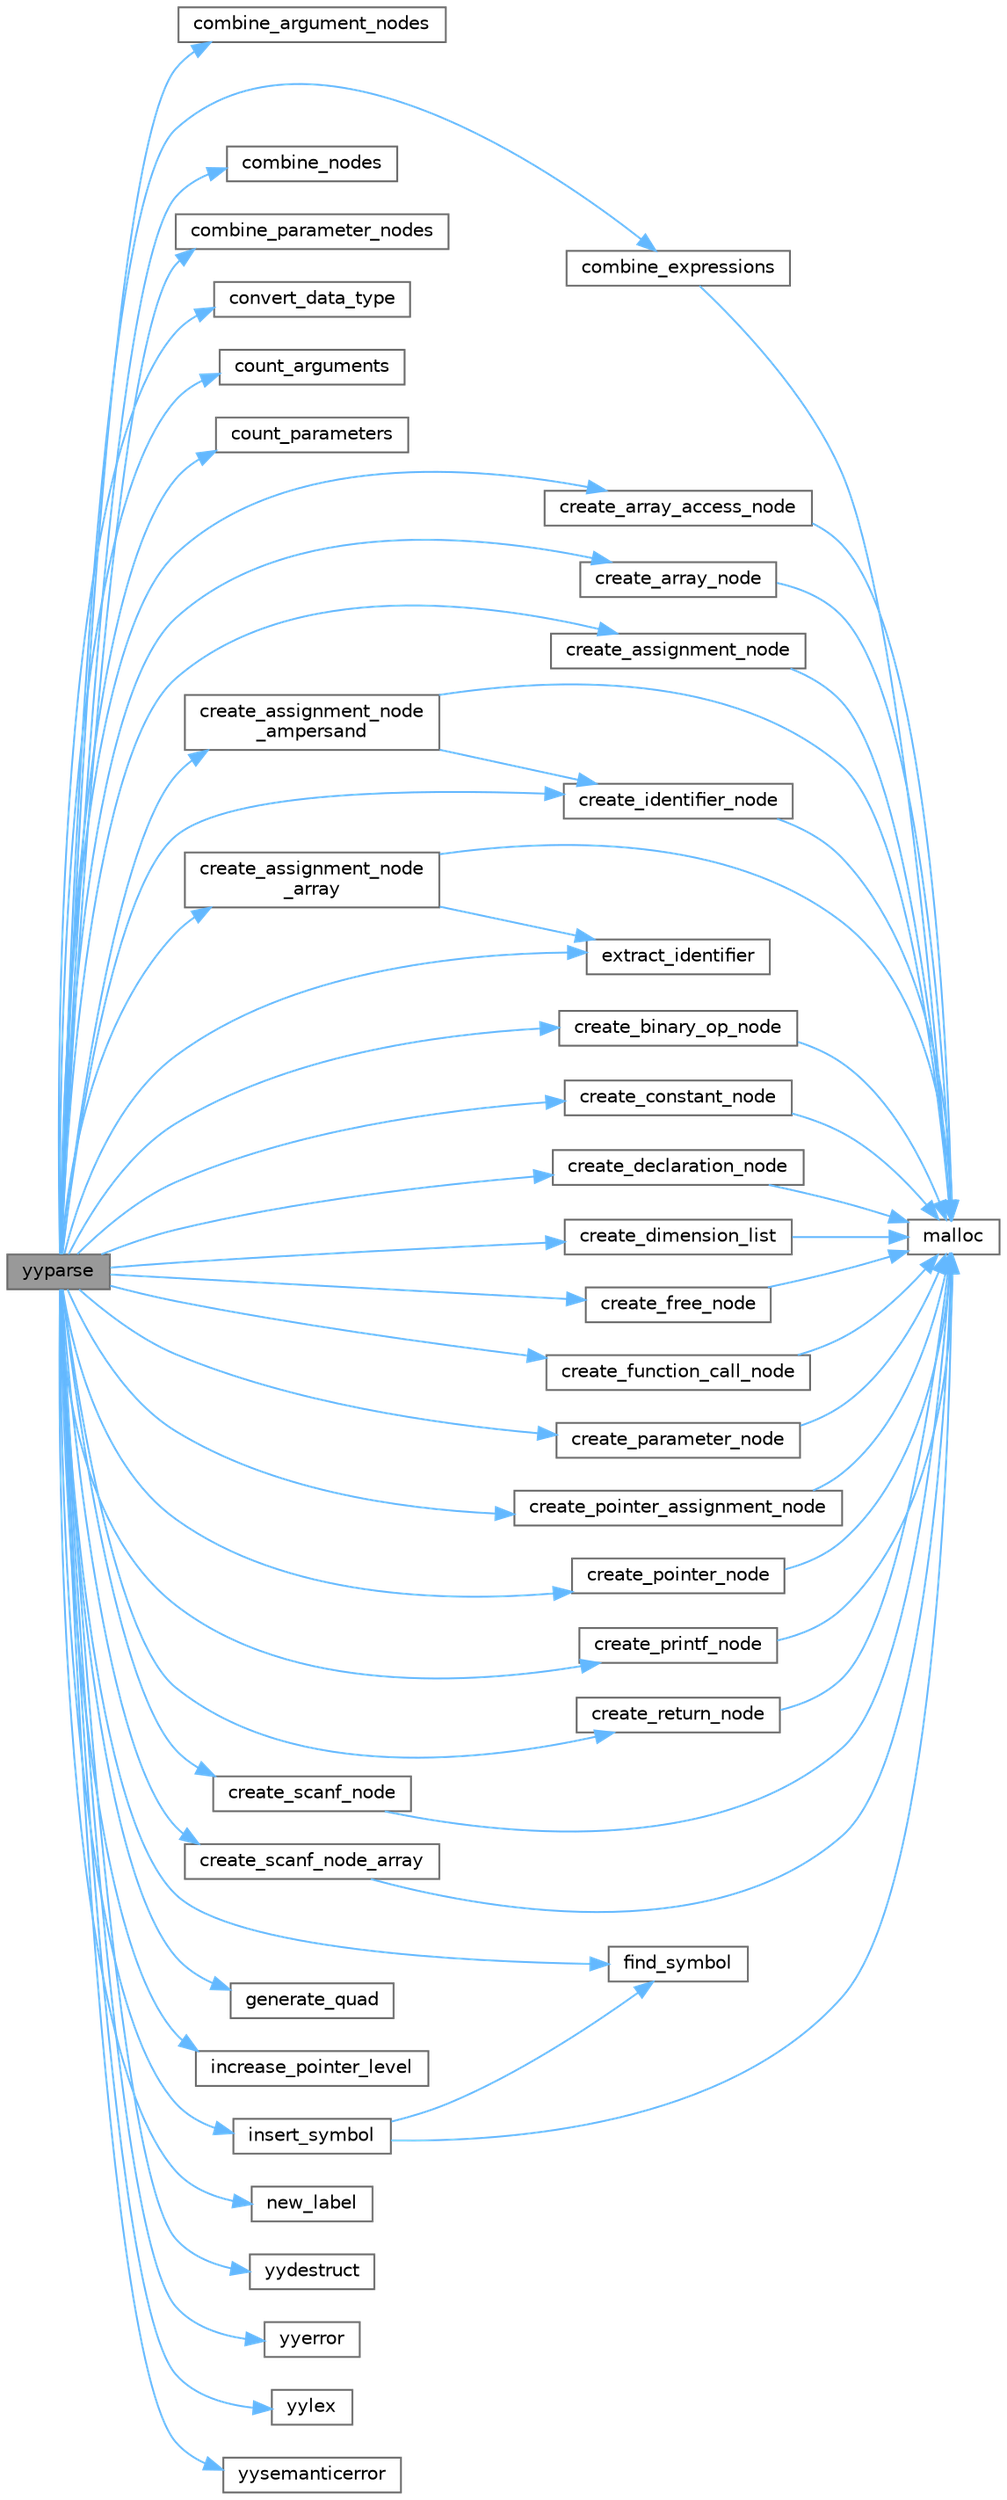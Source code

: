 digraph "yyparse"
{
 // LATEX_PDF_SIZE
  bgcolor="transparent";
  edge [fontname=Helvetica,fontsize=10,labelfontname=Helvetica,labelfontsize=10];
  node [fontname=Helvetica,fontsize=10,shape=box,height=0.2,width=0.4];
  rankdir="LR";
  Node1 [id="Node000001",label="yyparse",height=0.2,width=0.4,color="gray40", fillcolor="grey60", style="filled", fontcolor="black",tooltip=" "];
  Node1 -> Node2 [id="edge1_Node000001_Node000002",color="steelblue1",style="solid",tooltip=" "];
  Node2 [id="Node000002",label="combine_argument_nodes",height=0.2,width=0.4,color="grey40", fillcolor="white", style="filled",URL="$node_8c.html#a4d42aa08956e957e8f3acd774e3eabb2",tooltip=" "];
  Node1 -> Node3 [id="edge2_Node000001_Node000003",color="steelblue1",style="solid",tooltip=" "];
  Node3 [id="Node000003",label="combine_expressions",height=0.2,width=0.4,color="grey40", fillcolor="white", style="filled",URL="$node_8c.html#aa3f28a56eaa8d5da46e2fcc9eb468e76",tooltip=" "];
  Node3 -> Node4 [id="edge3_Node000003_Node000004",color="steelblue1",style="solid",tooltip=" "];
  Node4 [id="Node000004",label="malloc",height=0.2,width=0.4,color="grey40", fillcolor="white", style="filled",URL="$y_8tab_8c.html#a8d12df60024a0ab3de3a276240433890",tooltip=" "];
  Node1 -> Node5 [id="edge4_Node000001_Node000005",color="steelblue1",style="solid",tooltip=" "];
  Node5 [id="Node000005",label="combine_nodes",height=0.2,width=0.4,color="grey40", fillcolor="white", style="filled",URL="$node_8c.html#a599ac691a1f3ac5911d737cd555062af",tooltip=" "];
  Node1 -> Node6 [id="edge5_Node000001_Node000006",color="steelblue1",style="solid",tooltip=" "];
  Node6 [id="Node000006",label="combine_parameter_nodes",height=0.2,width=0.4,color="grey40", fillcolor="white", style="filled",URL="$node_8c.html#a6f1b8025c4a43824dd18471f9bd8b001",tooltip=" "];
  Node1 -> Node7 [id="edge6_Node000001_Node000007",color="steelblue1",style="solid",tooltip=" "];
  Node7 [id="Node000007",label="convert_data_type",height=0.2,width=0.4,color="grey40", fillcolor="white", style="filled",URL="$symbol__table_8c.html#a9aeda4c2823d9137305ce1a69702b680",tooltip=" "];
  Node1 -> Node8 [id="edge7_Node000001_Node000008",color="steelblue1",style="solid",tooltip=" "];
  Node8 [id="Node000008",label="count_arguments",height=0.2,width=0.4,color="grey40", fillcolor="white", style="filled",URL="$symbol__table_8c.html#aea43bcdaa88a4f3a828278cd0a3acb5d",tooltip=" "];
  Node1 -> Node9 [id="edge8_Node000001_Node000009",color="steelblue1",style="solid",tooltip=" "];
  Node9 [id="Node000009",label="count_parameters",height=0.2,width=0.4,color="grey40", fillcolor="white", style="filled",URL="$symbol__table_8c.html#a42cd06f2552569b906899adfd14c69ca",tooltip=" "];
  Node1 -> Node10 [id="edge9_Node000001_Node000010",color="steelblue1",style="solid",tooltip=" "];
  Node10 [id="Node000010",label="create_array_access_node",height=0.2,width=0.4,color="grey40", fillcolor="white", style="filled",URL="$node_8c.html#ab57215fbcb8448ebee01c5585d5d7ce9",tooltip=" "];
  Node10 -> Node4 [id="edge10_Node000010_Node000004",color="steelblue1",style="solid",tooltip=" "];
  Node1 -> Node11 [id="edge11_Node000001_Node000011",color="steelblue1",style="solid",tooltip=" "];
  Node11 [id="Node000011",label="create_array_node",height=0.2,width=0.4,color="grey40", fillcolor="white", style="filled",URL="$node_8c.html#a9987179468f23d6f35634bdb08391ffa",tooltip=" "];
  Node11 -> Node4 [id="edge12_Node000011_Node000004",color="steelblue1",style="solid",tooltip=" "];
  Node1 -> Node12 [id="edge13_Node000001_Node000012",color="steelblue1",style="solid",tooltip=" "];
  Node12 [id="Node000012",label="create_assignment_node",height=0.2,width=0.4,color="grey40", fillcolor="white", style="filled",URL="$node_8c.html#a0450cc59e6298fe89b9d154e26ac4c3b",tooltip=" "];
  Node12 -> Node4 [id="edge14_Node000012_Node000004",color="steelblue1",style="solid",tooltip=" "];
  Node1 -> Node13 [id="edge15_Node000001_Node000013",color="steelblue1",style="solid",tooltip=" "];
  Node13 [id="Node000013",label="create_assignment_node\l_ampersand",height=0.2,width=0.4,color="grey40", fillcolor="white", style="filled",URL="$node_8c.html#a01b1b40eee52593d313b0d489fd637df",tooltip=" "];
  Node13 -> Node14 [id="edge16_Node000013_Node000014",color="steelblue1",style="solid",tooltip=" "];
  Node14 [id="Node000014",label="create_identifier_node",height=0.2,width=0.4,color="grey40", fillcolor="white", style="filled",URL="$node_8c.html#a89ffafae35eda27ae402f98ff3ee7e0d",tooltip=" "];
  Node14 -> Node4 [id="edge17_Node000014_Node000004",color="steelblue1",style="solid",tooltip=" "];
  Node13 -> Node4 [id="edge18_Node000013_Node000004",color="steelblue1",style="solid",tooltip=" "];
  Node1 -> Node15 [id="edge19_Node000001_Node000015",color="steelblue1",style="solid",tooltip=" "];
  Node15 [id="Node000015",label="create_assignment_node\l_array",height=0.2,width=0.4,color="grey40", fillcolor="white", style="filled",URL="$node_8c.html#a9436b440fcaf11821429fcb26861f86e",tooltip=" "];
  Node15 -> Node16 [id="edge20_Node000015_Node000016",color="steelblue1",style="solid",tooltip=" "];
  Node16 [id="Node000016",label="extract_identifier",height=0.2,width=0.4,color="grey40", fillcolor="white", style="filled",URL="$node_8c.html#ad05894a60dc02cb72c110720d1a41b34",tooltip=" "];
  Node15 -> Node4 [id="edge21_Node000015_Node000004",color="steelblue1",style="solid",tooltip=" "];
  Node1 -> Node17 [id="edge22_Node000001_Node000017",color="steelblue1",style="solid",tooltip=" "];
  Node17 [id="Node000017",label="create_binary_op_node",height=0.2,width=0.4,color="grey40", fillcolor="white", style="filled",URL="$node_8c.html#ae59daf865e977ebe0942c7693488f24d",tooltip=" "];
  Node17 -> Node4 [id="edge23_Node000017_Node000004",color="steelblue1",style="solid",tooltip=" "];
  Node1 -> Node18 [id="edge24_Node000001_Node000018",color="steelblue1",style="solid",tooltip=" "];
  Node18 [id="Node000018",label="create_constant_node",height=0.2,width=0.4,color="grey40", fillcolor="white", style="filled",URL="$node_8c.html#aa7d4a8154e50187375fe5ed94a61bd7c",tooltip=" "];
  Node18 -> Node4 [id="edge25_Node000018_Node000004",color="steelblue1",style="solid",tooltip=" "];
  Node1 -> Node19 [id="edge26_Node000001_Node000019",color="steelblue1",style="solid",tooltip=" "];
  Node19 [id="Node000019",label="create_declaration_node",height=0.2,width=0.4,color="grey40", fillcolor="white", style="filled",URL="$node_8c.html#acd1627e722ab661b93ab20fef44e2a7a",tooltip=" "];
  Node19 -> Node4 [id="edge27_Node000019_Node000004",color="steelblue1",style="solid",tooltip=" "];
  Node1 -> Node20 [id="edge28_Node000001_Node000020",color="steelblue1",style="solid",tooltip=" "];
  Node20 [id="Node000020",label="create_dimension_list",height=0.2,width=0.4,color="grey40", fillcolor="white", style="filled",URL="$node_8c.html#a4cfb33df76e0ca2bcec510f96e1add16",tooltip=" "];
  Node20 -> Node4 [id="edge29_Node000020_Node000004",color="steelblue1",style="solid",tooltip=" "];
  Node1 -> Node21 [id="edge30_Node000001_Node000021",color="steelblue1",style="solid",tooltip=" "];
  Node21 [id="Node000021",label="create_free_node",height=0.2,width=0.4,color="grey40", fillcolor="white", style="filled",URL="$node_8c.html#a313a10d7a7ec03c839087a67ec4e7f2f",tooltip=" "];
  Node21 -> Node4 [id="edge31_Node000021_Node000004",color="steelblue1",style="solid",tooltip=" "];
  Node1 -> Node22 [id="edge32_Node000001_Node000022",color="steelblue1",style="solid",tooltip=" "];
  Node22 [id="Node000022",label="create_function_call_node",height=0.2,width=0.4,color="grey40", fillcolor="white", style="filled",URL="$node_8c.html#a62bef2c50ee8ce33e87cebcfe7387f1e",tooltip=" "];
  Node22 -> Node4 [id="edge33_Node000022_Node000004",color="steelblue1",style="solid",tooltip=" "];
  Node1 -> Node14 [id="edge34_Node000001_Node000014",color="steelblue1",style="solid",tooltip=" "];
  Node1 -> Node23 [id="edge35_Node000001_Node000023",color="steelblue1",style="solid",tooltip=" "];
  Node23 [id="Node000023",label="create_parameter_node",height=0.2,width=0.4,color="grey40", fillcolor="white", style="filled",URL="$node_8c.html#af95472d24bcb823df73de28260f7d696",tooltip=" "];
  Node23 -> Node4 [id="edge36_Node000023_Node000004",color="steelblue1",style="solid",tooltip=" "];
  Node1 -> Node24 [id="edge37_Node000001_Node000024",color="steelblue1",style="solid",tooltip=" "];
  Node24 [id="Node000024",label="create_pointer_assignment_node",height=0.2,width=0.4,color="grey40", fillcolor="white", style="filled",URL="$node_8c.html#a0f641a468ee39627f7d9a5d57ddf0fa4",tooltip=" "];
  Node24 -> Node4 [id="edge38_Node000024_Node000004",color="steelblue1",style="solid",tooltip=" "];
  Node1 -> Node25 [id="edge39_Node000001_Node000025",color="steelblue1",style="solid",tooltip=" "];
  Node25 [id="Node000025",label="create_pointer_node",height=0.2,width=0.4,color="grey40", fillcolor="white", style="filled",URL="$node_8c.html#a3b239c9ff986b492be87ee98dc51a472",tooltip=" "];
  Node25 -> Node4 [id="edge40_Node000025_Node000004",color="steelblue1",style="solid",tooltip=" "];
  Node1 -> Node26 [id="edge41_Node000001_Node000026",color="steelblue1",style="solid",tooltip=" "];
  Node26 [id="Node000026",label="create_printf_node",height=0.2,width=0.4,color="grey40", fillcolor="white", style="filled",URL="$node_8c.html#a495034fa39d7e1885ca3d154f2e186c7",tooltip=" "];
  Node26 -> Node4 [id="edge42_Node000026_Node000004",color="steelblue1",style="solid",tooltip=" "];
  Node1 -> Node27 [id="edge43_Node000001_Node000027",color="steelblue1",style="solid",tooltip=" "];
  Node27 [id="Node000027",label="create_return_node",height=0.2,width=0.4,color="grey40", fillcolor="white", style="filled",URL="$node_8c.html#a4fd72f4c07cd130e75d9b126b5b6c53b",tooltip=" "];
  Node27 -> Node4 [id="edge44_Node000027_Node000004",color="steelblue1",style="solid",tooltip=" "];
  Node1 -> Node28 [id="edge45_Node000001_Node000028",color="steelblue1",style="solid",tooltip=" "];
  Node28 [id="Node000028",label="create_scanf_node",height=0.2,width=0.4,color="grey40", fillcolor="white", style="filled",URL="$node_8c.html#a8833098ef7780441babb7c607d26ba81",tooltip=" "];
  Node28 -> Node4 [id="edge46_Node000028_Node000004",color="steelblue1",style="solid",tooltip=" "];
  Node1 -> Node29 [id="edge47_Node000001_Node000029",color="steelblue1",style="solid",tooltip=" "];
  Node29 [id="Node000029",label="create_scanf_node_array",height=0.2,width=0.4,color="grey40", fillcolor="white", style="filled",URL="$node_8c.html#ab5a233228eaad5580abfa06574306300",tooltip=" "];
  Node29 -> Node4 [id="edge48_Node000029_Node000004",color="steelblue1",style="solid",tooltip=" "];
  Node1 -> Node16 [id="edge49_Node000001_Node000016",color="steelblue1",style="solid",tooltip=" "];
  Node1 -> Node30 [id="edge50_Node000001_Node000030",color="steelblue1",style="solid",tooltip=" "];
  Node30 [id="Node000030",label="find_symbol",height=0.2,width=0.4,color="grey40", fillcolor="white", style="filled",URL="$symbol__table_8c.html#a4b10301ca9304ce7fb4c9b59a1eec7c1",tooltip=" "];
  Node1 -> Node31 [id="edge51_Node000001_Node000031",color="steelblue1",style="solid",tooltip=" "];
  Node31 [id="Node000031",label="generate_quad",height=0.2,width=0.4,color="grey40", fillcolor="white", style="filled",URL="$codegen_8c.html#a90ca85413292702890ee22fa6a01fd9c",tooltip=" "];
  Node1 -> Node32 [id="edge52_Node000001_Node000032",color="steelblue1",style="solid",tooltip=" "];
  Node32 [id="Node000032",label="increase_pointer_level",height=0.2,width=0.4,color="grey40", fillcolor="white", style="filled",URL="$node_8c.html#ab01719211587cc6bddc408600bfe629f",tooltip=" "];
  Node1 -> Node33 [id="edge53_Node000001_Node000033",color="steelblue1",style="solid",tooltip=" "];
  Node33 [id="Node000033",label="insert_symbol",height=0.2,width=0.4,color="grey40", fillcolor="white", style="filled",URL="$symbol__table_8c.html#a7f7cbaabf5959fda3e2f9d02d840d400",tooltip=" "];
  Node33 -> Node30 [id="edge54_Node000033_Node000030",color="steelblue1",style="solid",tooltip=" "];
  Node33 -> Node4 [id="edge55_Node000033_Node000004",color="steelblue1",style="solid",tooltip=" "];
  Node1 -> Node34 [id="edge56_Node000001_Node000034",color="steelblue1",style="solid",tooltip=" "];
  Node34 [id="Node000034",label="new_label",height=0.2,width=0.4,color="grey40", fillcolor="white", style="filled",URL="$node_8c.html#a98e5fe79f85644e2db634589ae8b1bbb",tooltip=" "];
  Node1 -> Node35 [id="edge57_Node000001_Node000035",color="steelblue1",style="solid",tooltip=" "];
  Node35 [id="Node000035",label="yydestruct",height=0.2,width=0.4,color="grey40", fillcolor="white", style="filled",URL="$y_8tab_8c.html#a4c613b43ae7d1bc2b68c5ef6e46bf1bc",tooltip=" "];
  Node1 -> Node36 [id="edge58_Node000001_Node000036",color="steelblue1",style="solid",tooltip=" "];
  Node36 [id="Node000036",label="yyerror",height=0.2,width=0.4,color="grey40", fillcolor="white", style="filled",URL="$main_8c.html#ae371ab4e1b717065bd443abf723aab77",tooltip=" "];
  Node1 -> Node37 [id="edge59_Node000001_Node000037",color="steelblue1",style="solid",tooltip=" "];
  Node37 [id="Node000037",label="yylex",height=0.2,width=0.4,color="grey40", fillcolor="white", style="filled",URL="$lex_8l.html#a9a7bd1b3d14701eb97c03f3ef34deff1",tooltip=" "];
  Node1 -> Node38 [id="edge60_Node000001_Node000038",color="steelblue1",style="solid",tooltip=" "];
  Node38 [id="Node000038",label="yysemanticerror",height=0.2,width=0.4,color="grey40", fillcolor="white", style="filled",URL="$main_8c.html#a388727fb47ad37ff816fed73d244cf48",tooltip=" "];
}
